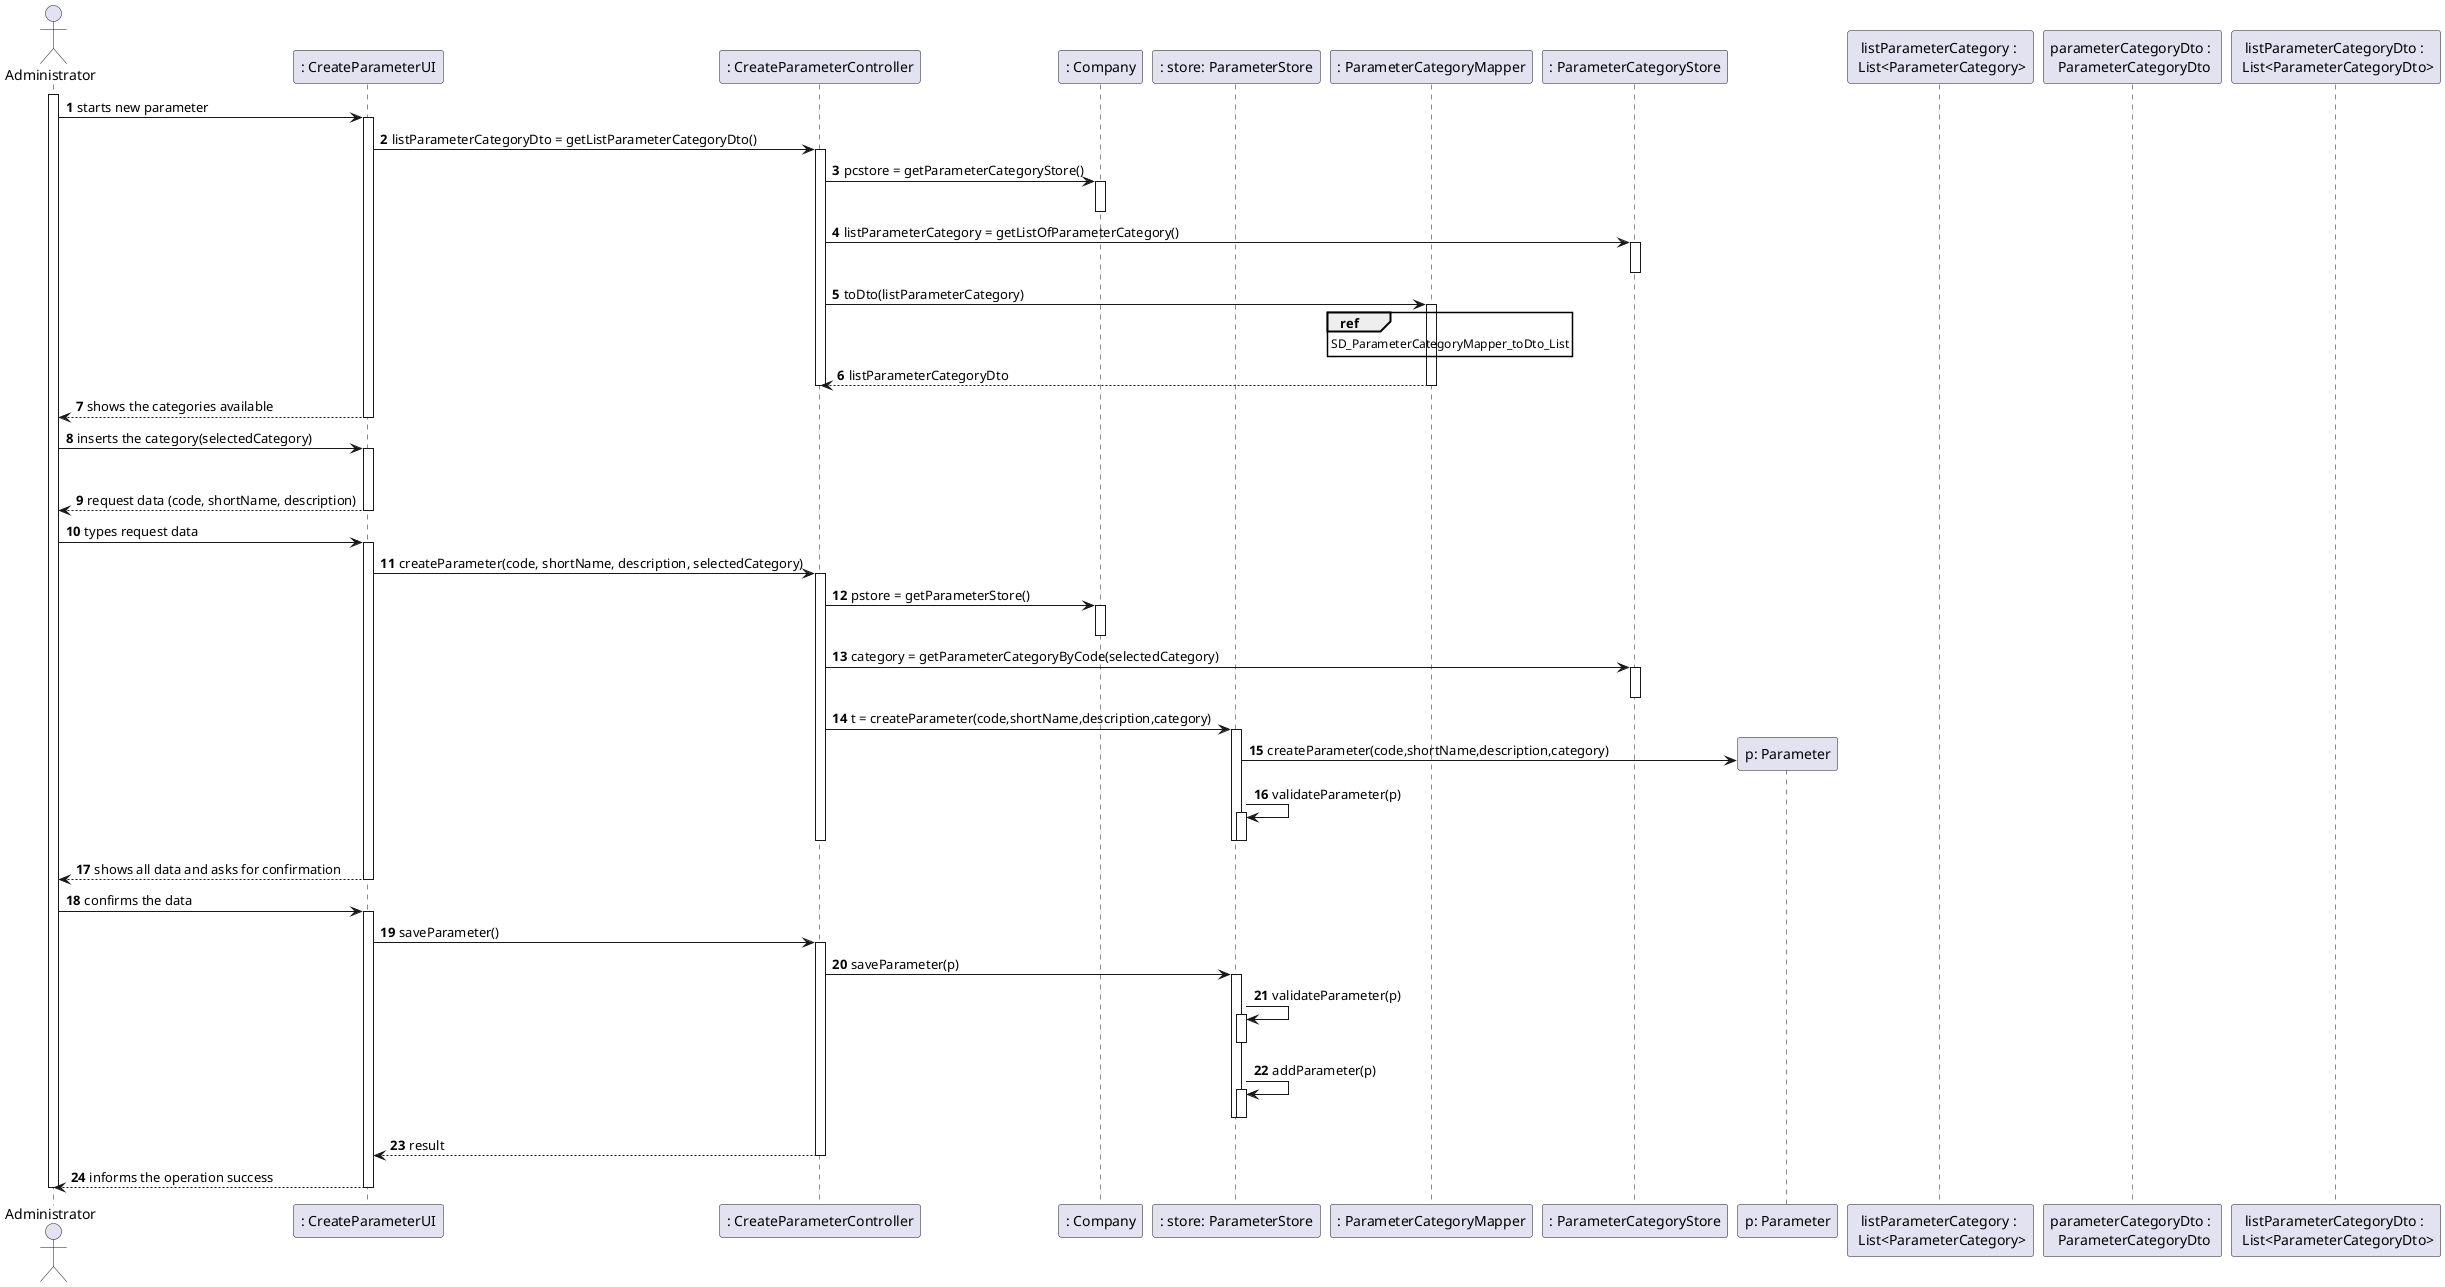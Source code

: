 @startuml
'https://plantuml.com/sequence-diagram

autonumber

actor "Administrator" as ADM

participant ": CreateParameterUI" as UI
participant ": CreateParameterController" as CTRL
participant ": Company" as COMP
participant ": store: ParameterStore" as STORE
participant ": ParameterCategoryMapper" as MAPPER
participant ": ParameterCategoryStore" as PCSTORE
participant "p: Parameter" as PRMT
participant "listParameterCategory : \n List<ParameterCategory>" as LISTPC
participant "parameterCategoryDto : \n ParameterCategoryDto" as PCDTO
participant "listParameterCategoryDto : \n List<ParameterCategoryDto>" as LISTPCDTO



activate ADM
ADM -> UI: starts new parameter
activate UI
UI -> CTRL : listParameterCategoryDto = getListParameterCategoryDto()
activate CTRL
CTRL -> COMP : pcstore = getParameterCategoryStore()
activate COMP
deactivate COMP
CTRL -> PCSTORE : listParameterCategory = getListOfParameterCategory()
activate PCSTORE
deactivate PCSTORE
CTRL -> MAPPER : toDto(listParameterCategory)
activate MAPPER
ref over MAPPER
SD_ParameterCategoryMapper_toDto_List
end ref
MAPPER --> CTRL : listParameterCategoryDto
deactivate MAPPER
deactivate CTRL
UI --> ADM : shows the categories available
deactivate UI



ADM -> UI: inserts the category(selectedCategory)
activate UI
deactivate CTRL
UI--> ADM : request data (code, shortName, description)
deactivate UI


ADM -> UI : types request data
activate UI
UI -> CTRL : createParameter(code, shortName, description, selectedCategory)
activate CTRL
CTRL -> COMP : pstore = getParameterStore()
activate COMP
deactivate COMP
CTRL -> PCSTORE : category = getParameterCategoryByCode(selectedCategory)
activate PCSTORE
deactivate PCSTORE
CTRL -> STORE : t = createParameter(code,shortName,description,category)
activate STORE
STORE -> PRMT** : createParameter(code,shortName,description,category)
STORE -> STORE : validateParameter(p)
activate STORE
deactivate STORE
deactivate STORE






deactivate CTRL
deactivate STORE
UI --> ADM : shows all data and asks for confirmation
deactivate UI



ADM -> UI: confirms the data
activate UI
UI -> CTRL : saveParameter()
activate CTRL
CTRL -> STORE : saveParameter(p)
activate STORE
STORE -> STORE : validateParameter(p)
activate STORE
deactivate STORE
STORE ->STORE : addParameter(p)
activate STORE
deactivate STORE
deactivate STORE
deactivate STORE
CTRL --> UI : result
deactivate CTRL
UI --> ADM : informs the operation success
deactivate UI
deactivate ADM

@enduml